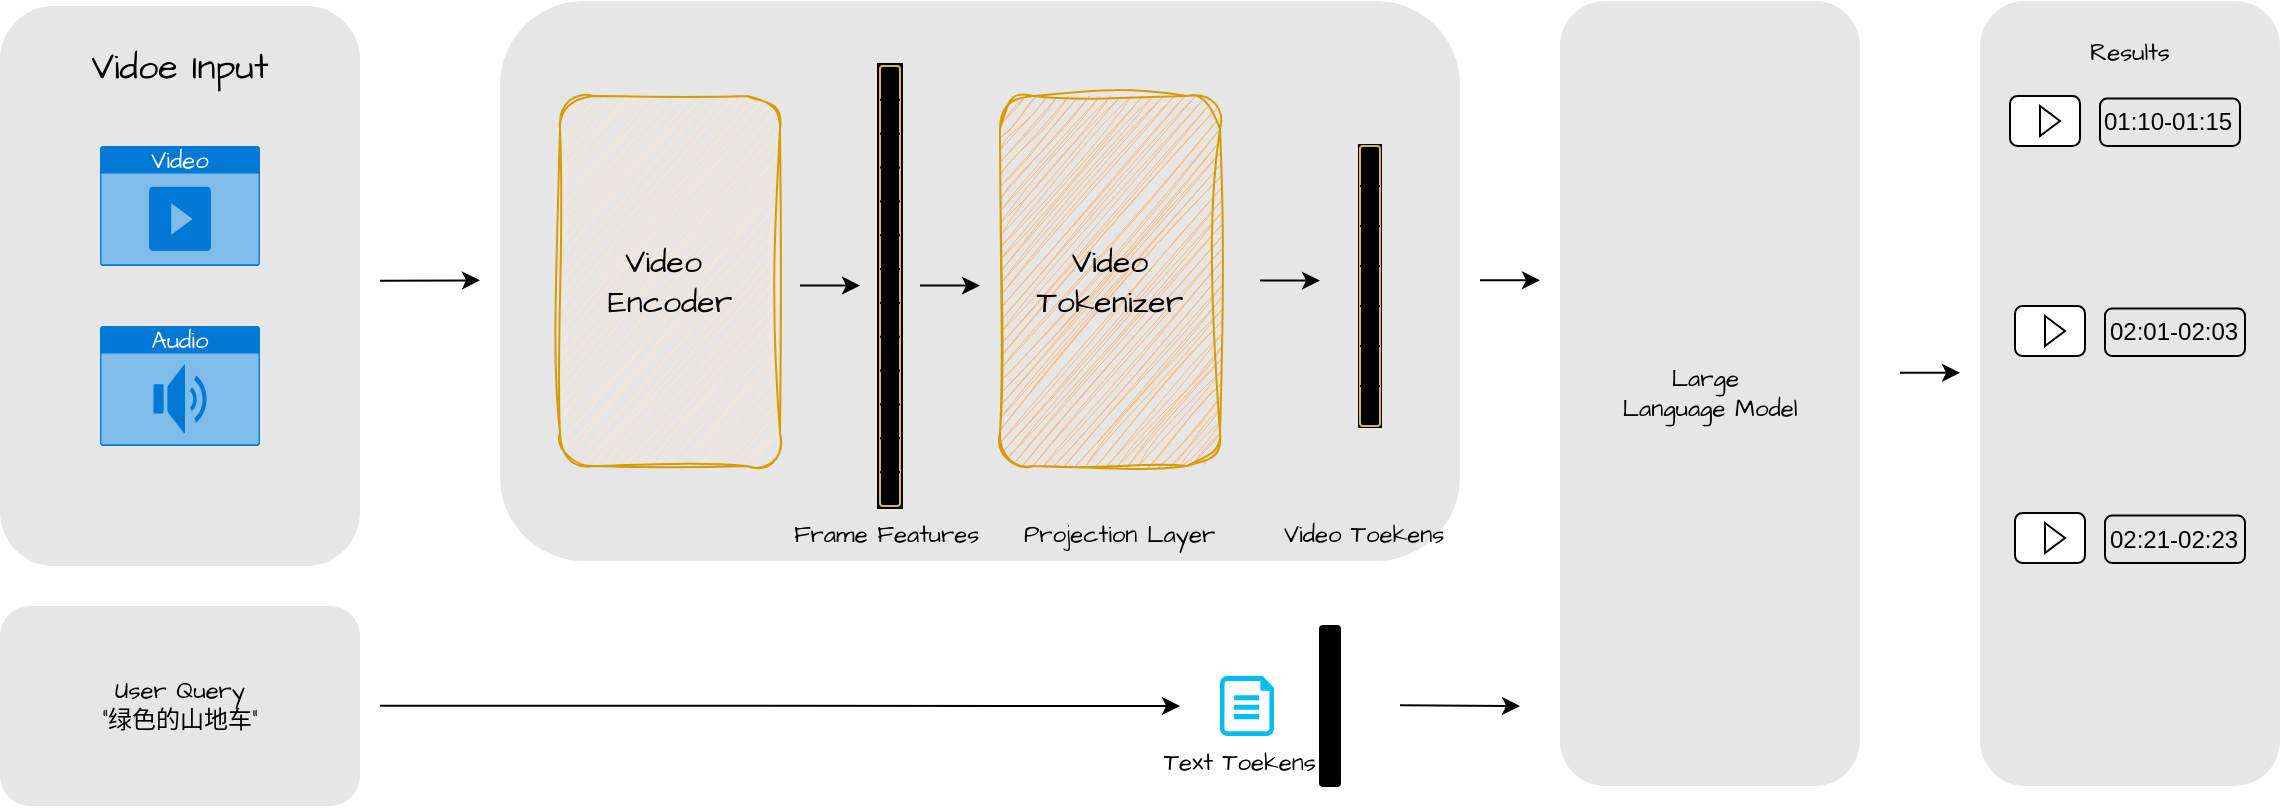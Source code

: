 <mxfile version="27.0.9">
  <diagram name="Page-1" id="cIRiGMKgzlBWSNwm_sFe">
    <mxGraphModel dx="1377" dy="767" grid="1" gridSize="10" guides="1" tooltips="1" connect="1" arrows="1" fold="1" page="1" pageScale="1" pageWidth="850" pageHeight="1100" math="0" shadow="0">
      <root>
        <mxCell id="0" />
        <mxCell id="1" parent="0" />
        <mxCell id="SE1tes2HbzKyxx8Ehh8K-1" value="" style="rounded=1;whiteSpace=wrap;html=1;hachureGap=4;fontFamily=Architects Daughter;fontSource=https%3A%2F%2Ffonts.googleapis.com%2Fcss%3Ffamily%3DArchitects%2BDaughter;fillColor=#E6E6E6;strokeColor=none;" vertex="1" parent="1">
          <mxGeometry x="40" y="370" width="180" height="280" as="geometry" />
        </mxCell>
        <mxCell id="SE1tes2HbzKyxx8Ehh8K-10" value="Video" style="html=1;whiteSpace=wrap;strokeColor=none;fillColor=#0079D6;labelPosition=center;verticalLabelPosition=middle;verticalAlign=top;align=center;fontSize=12;outlineConnect=0;spacingTop=-6;fontColor=#FFFFFF;sketch=0;shape=mxgraph.sitemap.video;hachureGap=4;jiggle=2;curveFitting=1;fontFamily=Architects Daughter;fontSource=https%3A%2F%2Ffonts.googleapis.com%2Fcss%3Ffamily%3DArchitects%2BDaughter;" vertex="1" parent="1">
          <mxGeometry x="90" y="440" width="80" height="60" as="geometry" />
        </mxCell>
        <mxCell id="SE1tes2HbzKyxx8Ehh8K-12" value="Audio" style="html=1;whiteSpace=wrap;strokeColor=none;fillColor=#0079D6;labelPosition=center;verticalLabelPosition=middle;verticalAlign=top;align=center;fontSize=12;outlineConnect=0;spacingTop=-6;fontColor=#FFFFFF;sketch=0;shape=mxgraph.sitemap.audio;hachureGap=4;jiggle=2;curveFitting=1;fontFamily=Architects Daughter;fontSource=https%3A%2F%2Ffonts.googleapis.com%2Fcss%3Ffamily%3DArchitects%2BDaughter;" vertex="1" parent="1">
          <mxGeometry x="90" y="530" width="80" height="60" as="geometry" />
        </mxCell>
        <mxCell id="SE1tes2HbzKyxx8Ehh8K-13" value="&lt;font style=&quot;font-size: 18px;&quot;&gt;Vidoe Input&lt;/font&gt;" style="rounded=0;whiteSpace=wrap;html=1;sketch=1;hachureGap=4;jiggle=2;curveFitting=1;fontFamily=Architects Daughter;fontSource=https%3A%2F%2Ffonts.googleapis.com%2Fcss%3Ffamily%3DArchitects%2BDaughter;fillColor=none;strokeColor=none;" vertex="1" parent="1">
          <mxGeometry x="70" y="370" width="120" height="60" as="geometry" />
        </mxCell>
        <mxCell id="SE1tes2HbzKyxx8Ehh8K-14" value="" style="rounded=1;whiteSpace=wrap;html=1;hachureGap=4;fontFamily=Architects Daughter;fontSource=https%3A%2F%2Ffonts.googleapis.com%2Fcss%3Ffamily%3DArchitects%2BDaughter;fillColor=#E6E6E6;strokeColor=none;" vertex="1" parent="1">
          <mxGeometry x="290" y="367.5" width="480" height="280" as="geometry" />
        </mxCell>
        <mxCell id="SE1tes2HbzKyxx8Ehh8K-15" value="&lt;font style=&quot;font-size: 16px;&quot;&gt;Video&amp;nbsp;&lt;/font&gt;&lt;div&gt;&lt;font style=&quot;font-size: 16px;&quot;&gt;Encoder&lt;/font&gt;&lt;/div&gt;" style="rounded=1;whiteSpace=wrap;html=1;sketch=1;hachureGap=4;jiggle=2;curveFitting=1;fontFamily=Architects Daughter;fontSource=https%3A%2F%2Ffonts.googleapis.com%2Fcss%3Ffamily%3DArchitects%2BDaughter;fillColor=#ffe6cc;strokeColor=#d79b00;" vertex="1" parent="1">
          <mxGeometry x="320" y="415" width="110" height="185" as="geometry" />
        </mxCell>
        <mxCell id="SE1tes2HbzKyxx8Ehh8K-35" value="" style="group;strokeColor=default;strokeWidth=3;" vertex="1" connectable="0" parent="1">
          <mxGeometry x="480" y="400" width="10" height="220" as="geometry" />
        </mxCell>
        <mxCell id="SE1tes2HbzKyxx8Ehh8K-16" value="" style="rounded=1;whiteSpace=wrap;html=1;hachureGap=4;fontFamily=Architects Daughter;fontSource=https%3A%2F%2Ffonts.googleapis.com%2Fcss%3Ffamily%3DArchitects%2BDaughter;fillStyle=solid;fillColor=#fff2cc;strokeColor=#d6b656;gradientColor=light-dark(#FF6666,#EDEDED);gradientDirection=south;shadow=0;" vertex="1" parent="SE1tes2HbzKyxx8Ehh8K-35">
          <mxGeometry width="10" height="220" as="geometry" />
        </mxCell>
        <mxCell id="SE1tes2HbzKyxx8Ehh8K-22" value="" style="endArrow=none;html=1;rounded=0;hachureGap=4;fontFamily=Architects Daughter;fontSource=https%3A%2F%2Ffonts.googleapis.com%2Fcss%3Ffamily%3DArchitects%2BDaughter;strokeWidth=1;endSize=5;startSize=6;" edge="1" parent="SE1tes2HbzKyxx8Ehh8K-35">
          <mxGeometry width="50" height="50" relative="1" as="geometry">
            <mxPoint y="67.692" as="sourcePoint" />
            <mxPoint x="10" y="67.692" as="targetPoint" />
          </mxGeometry>
        </mxCell>
        <mxCell id="SE1tes2HbzKyxx8Ehh8K-24" value="" style="endArrow=none;html=1;rounded=0;hachureGap=4;fontFamily=Architects Daughter;fontSource=https%3A%2F%2Ffonts.googleapis.com%2Fcss%3Ffamily%3DArchitects%2BDaughter;strokeWidth=1;endSize=5;startSize=6;" edge="1" parent="SE1tes2HbzKyxx8Ehh8K-35">
          <mxGeometry width="50" height="50" relative="1" as="geometry">
            <mxPoint y="50.769" as="sourcePoint" />
            <mxPoint x="10" y="50.769" as="targetPoint" />
          </mxGeometry>
        </mxCell>
        <mxCell id="SE1tes2HbzKyxx8Ehh8K-25" value="" style="endArrow=none;html=1;rounded=0;hachureGap=4;fontFamily=Architects Daughter;fontSource=https%3A%2F%2Ffonts.googleapis.com%2Fcss%3Ffamily%3DArchitects%2BDaughter;strokeWidth=1;endSize=5;startSize=6;" edge="1" parent="SE1tes2HbzKyxx8Ehh8K-35">
          <mxGeometry width="50" height="50" relative="1" as="geometry">
            <mxPoint y="33.846" as="sourcePoint" />
            <mxPoint x="10" y="33.846" as="targetPoint" />
          </mxGeometry>
        </mxCell>
        <mxCell id="SE1tes2HbzKyxx8Ehh8K-26" value="" style="endArrow=none;html=1;rounded=0;hachureGap=4;fontFamily=Architects Daughter;fontSource=https%3A%2F%2Ffonts.googleapis.com%2Fcss%3Ffamily%3DArchitects%2BDaughter;strokeWidth=1;endSize=5;startSize=6;" edge="1" parent="SE1tes2HbzKyxx8Ehh8K-35">
          <mxGeometry width="50" height="50" relative="1" as="geometry">
            <mxPoint y="16.923" as="sourcePoint" />
            <mxPoint x="10" y="16.923" as="targetPoint" />
          </mxGeometry>
        </mxCell>
        <mxCell id="SE1tes2HbzKyxx8Ehh8K-27" value="" style="endArrow=none;html=1;rounded=0;hachureGap=4;fontFamily=Architects Daughter;fontSource=https%3A%2F%2Ffonts.googleapis.com%2Fcss%3Ffamily%3DArchitects%2BDaughter;strokeWidth=1;endSize=5;startSize=6;" edge="1" parent="SE1tes2HbzKyxx8Ehh8K-35">
          <mxGeometry width="50" height="50" relative="1" as="geometry">
            <mxPoint y="135.385" as="sourcePoint" />
            <mxPoint x="10" y="135.385" as="targetPoint" />
          </mxGeometry>
        </mxCell>
        <mxCell id="SE1tes2HbzKyxx8Ehh8K-28" value="" style="endArrow=none;html=1;rounded=0;hachureGap=4;fontFamily=Architects Daughter;fontSource=https%3A%2F%2Ffonts.googleapis.com%2Fcss%3Ffamily%3DArchitects%2BDaughter;strokeWidth=1;endSize=5;startSize=6;" edge="1" parent="SE1tes2HbzKyxx8Ehh8K-35">
          <mxGeometry width="50" height="50" relative="1" as="geometry">
            <mxPoint y="118.462" as="sourcePoint" />
            <mxPoint x="10" y="118.462" as="targetPoint" />
          </mxGeometry>
        </mxCell>
        <mxCell id="SE1tes2HbzKyxx8Ehh8K-29" value="" style="endArrow=none;html=1;rounded=0;hachureGap=4;fontFamily=Architects Daughter;fontSource=https%3A%2F%2Ffonts.googleapis.com%2Fcss%3Ffamily%3DArchitects%2BDaughter;strokeWidth=1;endSize=5;startSize=6;" edge="1" parent="SE1tes2HbzKyxx8Ehh8K-35">
          <mxGeometry width="50" height="50" relative="1" as="geometry">
            <mxPoint y="101.538" as="sourcePoint" />
            <mxPoint x="10" y="101.538" as="targetPoint" />
          </mxGeometry>
        </mxCell>
        <mxCell id="SE1tes2HbzKyxx8Ehh8K-30" value="" style="endArrow=none;html=1;rounded=0;hachureGap=4;fontFamily=Architects Daughter;fontSource=https%3A%2F%2Ffonts.googleapis.com%2Fcss%3Ffamily%3DArchitects%2BDaughter;strokeWidth=1;endSize=5;startSize=6;" edge="1" parent="SE1tes2HbzKyxx8Ehh8K-35">
          <mxGeometry width="50" height="50" relative="1" as="geometry">
            <mxPoint y="84.615" as="sourcePoint" />
            <mxPoint x="10" y="84.615" as="targetPoint" />
          </mxGeometry>
        </mxCell>
        <mxCell id="SE1tes2HbzKyxx8Ehh8K-31" value="" style="endArrow=none;html=1;rounded=0;hachureGap=4;fontFamily=Architects Daughter;fontSource=https%3A%2F%2Ffonts.googleapis.com%2Fcss%3Ffamily%3DArchitects%2BDaughter;strokeWidth=1;endSize=5;startSize=6;" edge="1" parent="SE1tes2HbzKyxx8Ehh8K-35">
          <mxGeometry width="50" height="50" relative="1" as="geometry">
            <mxPoint y="203.077" as="sourcePoint" />
            <mxPoint x="10" y="203.077" as="targetPoint" />
          </mxGeometry>
        </mxCell>
        <mxCell id="SE1tes2HbzKyxx8Ehh8K-32" value="" style="endArrow=none;html=1;rounded=0;hachureGap=4;fontFamily=Architects Daughter;fontSource=https%3A%2F%2Ffonts.googleapis.com%2Fcss%3Ffamily%3DArchitects%2BDaughter;strokeWidth=1;endSize=5;startSize=6;" edge="1" parent="SE1tes2HbzKyxx8Ehh8K-35">
          <mxGeometry width="50" height="50" relative="1" as="geometry">
            <mxPoint y="186.154" as="sourcePoint" />
            <mxPoint x="10" y="186.154" as="targetPoint" />
          </mxGeometry>
        </mxCell>
        <mxCell id="SE1tes2HbzKyxx8Ehh8K-33" value="" style="endArrow=none;html=1;rounded=0;hachureGap=4;fontFamily=Architects Daughter;fontSource=https%3A%2F%2Ffonts.googleapis.com%2Fcss%3Ffamily%3DArchitects%2BDaughter;strokeWidth=1;endSize=5;startSize=6;" edge="1" parent="SE1tes2HbzKyxx8Ehh8K-35">
          <mxGeometry width="50" height="50" relative="1" as="geometry">
            <mxPoint y="169.231" as="sourcePoint" />
            <mxPoint x="10" y="169.231" as="targetPoint" />
          </mxGeometry>
        </mxCell>
        <mxCell id="SE1tes2HbzKyxx8Ehh8K-34" value="" style="endArrow=none;html=1;rounded=0;hachureGap=4;fontFamily=Architects Daughter;fontSource=https%3A%2F%2Ffonts.googleapis.com%2Fcss%3Ffamily%3DArchitects%2BDaughter;strokeWidth=1;endSize=5;startSize=6;" edge="1" parent="SE1tes2HbzKyxx8Ehh8K-35">
          <mxGeometry width="50" height="50" relative="1" as="geometry">
            <mxPoint y="152.308" as="sourcePoint" />
            <mxPoint x="10" y="152.308" as="targetPoint" />
          </mxGeometry>
        </mxCell>
        <mxCell id="SE1tes2HbzKyxx8Ehh8K-39" value="" style="endArrow=classic;html=1;rounded=0;hachureGap=4;fontFamily=Architects Daughter;fontSource=https%3A%2F%2Ffonts.googleapis.com%2Fcss%3Ffamily%3DArchitects%2BDaughter;" edge="1" parent="1">
          <mxGeometry width="50" height="50" relative="1" as="geometry">
            <mxPoint x="230" y="507.35" as="sourcePoint" />
            <mxPoint x="280" y="507.18" as="targetPoint" />
          </mxGeometry>
        </mxCell>
        <mxCell id="SE1tes2HbzKyxx8Ehh8K-41" value="&lt;font style=&quot;font-size: 16px;&quot;&gt;Video&lt;/font&gt;&lt;div&gt;&lt;font style=&quot;font-size: 16px;&quot;&gt;Tokenizer&lt;/font&gt;&lt;/div&gt;" style="rounded=1;whiteSpace=wrap;html=1;sketch=1;hachureGap=4;jiggle=2;curveFitting=1;fontFamily=Architects Daughter;fontSource=https%3A%2F%2Ffonts.googleapis.com%2Fcss%3Ffamily%3DArchitects%2BDaughter;fillColor=#FFB570;strokeColor=#d79b00;" vertex="1" parent="1">
          <mxGeometry x="540" y="415" width="110" height="185" as="geometry" />
        </mxCell>
        <mxCell id="SE1tes2HbzKyxx8Ehh8K-42" value="" style="endArrow=classic;html=1;rounded=0;hachureGap=4;fontFamily=Architects Daughter;fontSource=https%3A%2F%2Ffonts.googleapis.com%2Fcss%3Ffamily%3DArchitects%2BDaughter;" edge="1" parent="1">
          <mxGeometry width="50" height="50" relative="1" as="geometry">
            <mxPoint x="500" y="509.81" as="sourcePoint" />
            <mxPoint x="530" y="509.81" as="targetPoint" />
          </mxGeometry>
        </mxCell>
        <mxCell id="SE1tes2HbzKyxx8Ehh8K-43" value="Projection Layer" style="text;whiteSpace=wrap;html=1;fontFamily=Architects Daughter;fontSource=https%3A%2F%2Ffonts.googleapis.com%2Fcss%3Ffamily%3DArchitects%2BDaughter;" vertex="1" parent="1">
          <mxGeometry x="550" y="621" width="100" height="30" as="geometry" />
        </mxCell>
        <mxCell id="SE1tes2HbzKyxx8Ehh8K-58" value="" style="endArrow=classic;html=1;rounded=0;hachureGap=4;fontFamily=Architects Daughter;fontSource=https%3A%2F%2Ffonts.googleapis.com%2Fcss%3Ffamily%3DArchitects%2BDaughter;" edge="1" parent="1">
          <mxGeometry width="50" height="50" relative="1" as="geometry">
            <mxPoint x="670" y="507.31" as="sourcePoint" />
            <mxPoint x="700" y="507.31" as="targetPoint" />
          </mxGeometry>
        </mxCell>
        <mxCell id="SE1tes2HbzKyxx8Ehh8K-61" value="" style="group;strokeColor=default;strokeWidth=2;fillColor=none;" vertex="1" connectable="0" parent="1">
          <mxGeometry x="720" y="440" width="10" height="140" as="geometry" />
        </mxCell>
        <mxCell id="SE1tes2HbzKyxx8Ehh8K-45" value="" style="rounded=1;whiteSpace=wrap;html=1;hachureGap=4;fontFamily=Architects Daughter;fontSource=https%3A%2F%2Ffonts.googleapis.com%2Fcss%3Ffamily%3DArchitects%2BDaughter;fillStyle=solid;fillColor=#fff2cc;strokeColor=#d6b656;gradientColor=light-dark(#FF6666,#EDEDED);gradientDirection=south;shadow=0;" vertex="1" parent="SE1tes2HbzKyxx8Ehh8K-61">
          <mxGeometry width="10" height="140" as="geometry" />
        </mxCell>
        <mxCell id="SE1tes2HbzKyxx8Ehh8K-46" value="" style="endArrow=none;html=1;rounded=0;hachureGap=4;fontFamily=Architects Daughter;fontSource=https%3A%2F%2Ffonts.googleapis.com%2Fcss%3Ffamily%3DArchitects%2BDaughter;strokeWidth=1;endSize=5;startSize=6;" edge="1" parent="SE1tes2HbzKyxx8Ehh8K-61">
          <mxGeometry width="50" height="50" relative="1" as="geometry">
            <mxPoint y="20" as="sourcePoint" />
            <mxPoint x="10" y="20" as="targetPoint" />
          </mxGeometry>
        </mxCell>
        <mxCell id="SE1tes2HbzKyxx8Ehh8K-50" value="" style="endArrow=none;html=1;rounded=0;hachureGap=4;fontFamily=Architects Daughter;fontSource=https%3A%2F%2Ffonts.googleapis.com%2Fcss%3Ffamily%3DArchitects%2BDaughter;strokeWidth=1;endSize=5;startSize=6;" edge="1" parent="SE1tes2HbzKyxx8Ehh8K-61">
          <mxGeometry width="50" height="50" relative="1" as="geometry">
            <mxPoint y="100" as="sourcePoint" />
            <mxPoint x="10" y="100" as="targetPoint" />
          </mxGeometry>
        </mxCell>
        <mxCell id="SE1tes2HbzKyxx8Ehh8K-51" value="" style="endArrow=none;html=1;rounded=0;hachureGap=4;fontFamily=Architects Daughter;fontSource=https%3A%2F%2Ffonts.googleapis.com%2Fcss%3Ffamily%3DArchitects%2BDaughter;strokeWidth=1;endSize=5;startSize=6;" edge="1" parent="SE1tes2HbzKyxx8Ehh8K-61">
          <mxGeometry width="50" height="50" relative="1" as="geometry">
            <mxPoint y="80" as="sourcePoint" />
            <mxPoint x="10" y="80" as="targetPoint" />
          </mxGeometry>
        </mxCell>
        <mxCell id="SE1tes2HbzKyxx8Ehh8K-52" value="" style="endArrow=none;html=1;rounded=0;hachureGap=4;fontFamily=Architects Daughter;fontSource=https%3A%2F%2Ffonts.googleapis.com%2Fcss%3Ffamily%3DArchitects%2BDaughter;strokeWidth=1;endSize=5;startSize=6;" edge="1" parent="SE1tes2HbzKyxx8Ehh8K-61">
          <mxGeometry width="50" height="50" relative="1" as="geometry">
            <mxPoint y="60" as="sourcePoint" />
            <mxPoint x="10" y="60" as="targetPoint" />
          </mxGeometry>
        </mxCell>
        <mxCell id="SE1tes2HbzKyxx8Ehh8K-53" value="" style="endArrow=none;html=1;rounded=0;hachureGap=4;fontFamily=Architects Daughter;fontSource=https%3A%2F%2Ffonts.googleapis.com%2Fcss%3Ffamily%3DArchitects%2BDaughter;strokeWidth=1;endSize=5;startSize=6;" edge="1" parent="SE1tes2HbzKyxx8Ehh8K-61">
          <mxGeometry width="50" height="50" relative="1" as="geometry">
            <mxPoint y="40" as="sourcePoint" />
            <mxPoint x="10" y="40" as="targetPoint" />
          </mxGeometry>
        </mxCell>
        <mxCell id="SE1tes2HbzKyxx8Ehh8K-57" value="" style="endArrow=none;html=1;rounded=0;hachureGap=4;fontFamily=Architects Daughter;fontSource=https%3A%2F%2Ffonts.googleapis.com%2Fcss%3Ffamily%3DArchitects%2BDaughter;strokeWidth=1;endSize=5;startSize=6;" edge="1" parent="SE1tes2HbzKyxx8Ehh8K-61">
          <mxGeometry width="50" height="50" relative="1" as="geometry">
            <mxPoint y="120" as="sourcePoint" />
            <mxPoint x="10" y="120" as="targetPoint" />
          </mxGeometry>
        </mxCell>
        <mxCell id="SE1tes2HbzKyxx8Ehh8K-40" value="" style="endArrow=classic;html=1;rounded=0;hachureGap=4;fontFamily=Architects Daughter;fontSource=https%3A%2F%2Ffonts.googleapis.com%2Fcss%3Ffamily%3DArchitects%2BDaughter;" edge="1" parent="1">
          <mxGeometry width="50" height="50" relative="1" as="geometry">
            <mxPoint x="440" y="509.807" as="sourcePoint" />
            <mxPoint x="470" y="509.807" as="targetPoint" />
          </mxGeometry>
        </mxCell>
        <mxCell id="SE1tes2HbzKyxx8Ehh8K-62" value="Video Toekens" style="text;whiteSpace=wrap;html=1;fontFamily=Architects Daughter;fontSource=https%3A%2F%2Ffonts.googleapis.com%2Fcss%3Ffamily%3DArchitects%2BDaughter;" vertex="1" parent="1">
          <mxGeometry x="680" y="621" width="100" height="30" as="geometry" />
        </mxCell>
        <mxCell id="SE1tes2HbzKyxx8Ehh8K-63" value="Frame Features" style="text;whiteSpace=wrap;html=1;fontFamily=Architects Daughter;fontSource=https%3A%2F%2Ffonts.googleapis.com%2Fcss%3Ffamily%3DArchitects%2BDaughter;" vertex="1" parent="1">
          <mxGeometry x="435" y="621" width="100" height="30" as="geometry" />
        </mxCell>
        <mxCell id="SE1tes2HbzKyxx8Ehh8K-64" value="Large&amp;nbsp;&lt;div&gt;Language Model&lt;/div&gt;" style="rounded=1;whiteSpace=wrap;html=1;hachureGap=4;fontFamily=Architects Daughter;fontSource=https%3A%2F%2Ffonts.googleapis.com%2Fcss%3Ffamily%3DArchitects%2BDaughter;fillColor=#E6E6E6;strokeColor=none;" vertex="1" parent="1">
          <mxGeometry x="820" y="367.5" width="150" height="392.5" as="geometry" />
        </mxCell>
        <mxCell id="SE1tes2HbzKyxx8Ehh8K-66" value="" style="rounded=1;whiteSpace=wrap;html=1;hachureGap=4;fontFamily=Architects Daughter;fontSource=https%3A%2F%2Ffonts.googleapis.com%2Fcss%3Ffamily%3DArchitects%2BDaughter;fillColor=#E6E6E6;strokeColor=none;" vertex="1" parent="1">
          <mxGeometry x="1030" y="367.5" width="150" height="392.5" as="geometry" />
        </mxCell>
        <mxCell id="SE1tes2HbzKyxx8Ehh8K-67" value="" style="endArrow=classic;html=1;rounded=0;hachureGap=4;fontFamily=Architects Daughter;fontSource=https%3A%2F%2Ffonts.googleapis.com%2Fcss%3Ffamily%3DArchitects%2BDaughter;" edge="1" parent="1">
          <mxGeometry width="50" height="50" relative="1" as="geometry">
            <mxPoint x="990" y="553.43" as="sourcePoint" />
            <mxPoint x="1020" y="553.43" as="targetPoint" />
          </mxGeometry>
        </mxCell>
        <mxCell id="SE1tes2HbzKyxx8Ehh8K-68" value="" style="endArrow=classic;html=1;rounded=0;hachureGap=4;fontFamily=Architects Daughter;fontSource=https%3A%2F%2Ffonts.googleapis.com%2Fcss%3Ffamily%3DArchitects%2BDaughter;" edge="1" parent="1">
          <mxGeometry width="50" height="50" relative="1" as="geometry">
            <mxPoint x="780" y="507.18" as="sourcePoint" />
            <mxPoint x="810" y="507.18" as="targetPoint" />
          </mxGeometry>
        </mxCell>
        <mxCell id="SE1tes2HbzKyxx8Ehh8K-77" value="User Query&lt;div&gt;”绿色的山地车“&lt;/div&gt;" style="rounded=1;whiteSpace=wrap;html=1;hachureGap=4;fontFamily=Architects Daughter;fontSource=https%3A%2F%2Ffonts.googleapis.com%2Fcss%3Ffamily%3DArchitects%2BDaughter;fillColor=#E6E6E6;strokeColor=none;" vertex="1" parent="1">
          <mxGeometry x="40" y="670" width="180" height="100" as="geometry" />
        </mxCell>
        <mxCell id="SE1tes2HbzKyxx8Ehh8K-78" value="" style="endArrow=classic;html=1;rounded=0;hachureGap=4;fontFamily=Architects Daughter;fontSource=https%3A%2F%2Ffonts.googleapis.com%2Fcss%3Ffamily%3DArchitects%2BDaughter;" edge="1" parent="1">
          <mxGeometry width="50" height="50" relative="1" as="geometry">
            <mxPoint x="230" y="719.84" as="sourcePoint" />
            <mxPoint x="630" y="720" as="targetPoint" />
          </mxGeometry>
        </mxCell>
        <mxCell id="SE1tes2HbzKyxx8Ehh8K-81" value="" style="verticalLabelPosition=bottom;html=1;verticalAlign=top;align=center;strokeColor=none;fillColor=#00BEF2;shape=mxgraph.azure.cloud_services_configuration_file;pointerEvents=1;hachureGap=4;fontFamily=Architects Daughter;fontSource=https%3A%2F%2Ffonts.googleapis.com%2Fcss%3Ffamily%3DArchitects%2BDaughter;" vertex="1" parent="1">
          <mxGeometry x="650" y="705" width="27" height="30" as="geometry" />
        </mxCell>
        <mxCell id="SE1tes2HbzKyxx8Ehh8K-82" value="Text Toekens" style="text;whiteSpace=wrap;html=1;fontFamily=Architects Daughter;fontSource=https%3A%2F%2Ffonts.googleapis.com%2Fcss%3Ffamily%3DArchitects%2BDaughter;" vertex="1" parent="1">
          <mxGeometry x="620" y="735" width="100" height="30" as="geometry" />
        </mxCell>
        <mxCell id="SE1tes2HbzKyxx8Ehh8K-83" value="" style="group" vertex="1" connectable="0" parent="1">
          <mxGeometry x="700" y="680" width="10" height="80" as="geometry" />
        </mxCell>
        <mxCell id="SE1tes2HbzKyxx8Ehh8K-70" value="" style="rounded=1;whiteSpace=wrap;html=1;hachureGap=4;fontFamily=Architects Daughter;fontSource=https%3A%2F%2Ffonts.googleapis.com%2Fcss%3Ffamily%3DArchitects%2BDaughter;fillStyle=solid;fillColor=#B9E0A5;strokeColor=#000000;gradientColor=light-dark(#FF6666,#EDEDED);gradientDirection=south;shadow=0;strokeWidth=1;" vertex="1" parent="SE1tes2HbzKyxx8Ehh8K-83">
          <mxGeometry width="10" height="80" as="geometry" />
        </mxCell>
        <mxCell id="SE1tes2HbzKyxx8Ehh8K-72" value="" style="endArrow=none;html=1;rounded=0;hachureGap=4;fontFamily=Architects Daughter;fontSource=https%3A%2F%2Ffonts.googleapis.com%2Fcss%3Ffamily%3DArchitects%2BDaughter;strokeWidth=1;endSize=5;startSize=6;" edge="1" parent="SE1tes2HbzKyxx8Ehh8K-83">
          <mxGeometry width="50" height="50" relative="1" as="geometry">
            <mxPoint y="60" as="sourcePoint" />
            <mxPoint x="10" y="60" as="targetPoint" />
          </mxGeometry>
        </mxCell>
        <mxCell id="SE1tes2HbzKyxx8Ehh8K-73" value="" style="endArrow=none;html=1;rounded=0;hachureGap=4;fontFamily=Architects Daughter;fontSource=https%3A%2F%2Ffonts.googleapis.com%2Fcss%3Ffamily%3DArchitects%2BDaughter;strokeWidth=1;endSize=5;startSize=6;" edge="1" parent="SE1tes2HbzKyxx8Ehh8K-83">
          <mxGeometry width="50" height="50" relative="1" as="geometry">
            <mxPoint y="40" as="sourcePoint" />
            <mxPoint x="10" y="40" as="targetPoint" />
          </mxGeometry>
        </mxCell>
        <mxCell id="SE1tes2HbzKyxx8Ehh8K-74" value="" style="endArrow=none;html=1;rounded=0;hachureGap=4;fontFamily=Architects Daughter;fontSource=https%3A%2F%2Ffonts.googleapis.com%2Fcss%3Ffamily%3DArchitects%2BDaughter;strokeWidth=1;endSize=5;startSize=6;" edge="1" parent="SE1tes2HbzKyxx8Ehh8K-83">
          <mxGeometry width="50" height="50" relative="1" as="geometry">
            <mxPoint y="20" as="sourcePoint" />
            <mxPoint x="10" y="20" as="targetPoint" />
          </mxGeometry>
        </mxCell>
        <mxCell id="SE1tes2HbzKyxx8Ehh8K-84" value="" style="endArrow=classic;html=1;rounded=0;hachureGap=4;fontFamily=Architects Daughter;fontSource=https%3A%2F%2Ffonts.googleapis.com%2Fcss%3Ffamily%3DArchitects%2BDaughter;" edge="1" parent="1">
          <mxGeometry width="50" height="50" relative="1" as="geometry">
            <mxPoint x="740" y="719.67" as="sourcePoint" />
            <mxPoint x="800" y="720" as="targetPoint" />
          </mxGeometry>
        </mxCell>
        <mxCell id="SE1tes2HbzKyxx8Ehh8K-87" value="" style="group" vertex="1" connectable="0" parent="1">
          <mxGeometry x="1045" y="415" width="35" height="25" as="geometry" />
        </mxCell>
        <mxCell id="SE1tes2HbzKyxx8Ehh8K-85" value="" style="rounded=1;whiteSpace=wrap;html=1;hachureGap=4;fontFamily=Architects Daughter;fontSource=https%3A%2F%2Ffonts.googleapis.com%2Fcss%3Ffamily%3DArchitects%2BDaughter;" vertex="1" parent="SE1tes2HbzKyxx8Ehh8K-87">
          <mxGeometry width="35" height="25" as="geometry" />
        </mxCell>
        <mxCell id="SE1tes2HbzKyxx8Ehh8K-86" value="" style="triangle;whiteSpace=wrap;html=1;hachureGap=4;fontFamily=Architects Daughter;fontSource=https%3A%2F%2Ffonts.googleapis.com%2Fcss%3Ffamily%3DArchitects%2BDaughter;" vertex="1" parent="SE1tes2HbzKyxx8Ehh8K-87">
          <mxGeometry x="15" y="5" width="10" height="15" as="geometry" />
        </mxCell>
        <mxCell id="SE1tes2HbzKyxx8Ehh8K-88" value="Results" style="text;whiteSpace=wrap;html=1;fontFamily=Architects Daughter;fontSource=https%3A%2F%2Ffonts.googleapis.com%2Fcss%3Ffamily%3DArchitects%2BDaughter;align=center;" vertex="1" parent="1">
          <mxGeometry x="1055" y="380" width="100" height="30" as="geometry" />
        </mxCell>
        <mxCell id="SE1tes2HbzKyxx8Ehh8K-89" value="&lt;p&gt;&lt;font face=&quot;Helvetica&quot;&gt;01:10-01:15&lt;/font&gt;&lt;/p&gt;" style="text;whiteSpace=wrap;html=1;fontFamily=Architects Daughter;fontSource=https%3A%2F%2Ffonts.googleapis.com%2Fcss%3Ffamily%3DArchitects%2BDaughter;verticalAlign=middle;strokeColor=default;rounded=1;" vertex="1" parent="1">
          <mxGeometry x="1090" y="416.25" width="70" height="23.75" as="geometry" />
        </mxCell>
        <mxCell id="SE1tes2HbzKyxx8Ehh8K-90" value="" style="group" vertex="1" connectable="0" parent="1">
          <mxGeometry x="1047.5" y="520" width="35" height="25" as="geometry" />
        </mxCell>
        <mxCell id="SE1tes2HbzKyxx8Ehh8K-91" value="" style="rounded=1;whiteSpace=wrap;html=1;hachureGap=4;fontFamily=Architects Daughter;fontSource=https%3A%2F%2Ffonts.googleapis.com%2Fcss%3Ffamily%3DArchitects%2BDaughter;" vertex="1" parent="SE1tes2HbzKyxx8Ehh8K-90">
          <mxGeometry width="35" height="25" as="geometry" />
        </mxCell>
        <mxCell id="SE1tes2HbzKyxx8Ehh8K-92" value="" style="triangle;whiteSpace=wrap;html=1;hachureGap=4;fontFamily=Architects Daughter;fontSource=https%3A%2F%2Ffonts.googleapis.com%2Fcss%3Ffamily%3DArchitects%2BDaughter;" vertex="1" parent="SE1tes2HbzKyxx8Ehh8K-90">
          <mxGeometry x="15" y="5" width="10" height="15" as="geometry" />
        </mxCell>
        <mxCell id="SE1tes2HbzKyxx8Ehh8K-93" value="&lt;p&gt;&lt;font face=&quot;Helvetica&quot;&gt;02:01-02:03&lt;/font&gt;&lt;/p&gt;" style="text;whiteSpace=wrap;html=1;fontFamily=Architects Daughter;fontSource=https%3A%2F%2Ffonts.googleapis.com%2Fcss%3Ffamily%3DArchitects%2BDaughter;verticalAlign=middle;strokeColor=default;rounded=1;" vertex="1" parent="1">
          <mxGeometry x="1092.5" y="521.25" width="70" height="23.75" as="geometry" />
        </mxCell>
        <mxCell id="SE1tes2HbzKyxx8Ehh8K-95" value="" style="group" vertex="1" connectable="0" parent="1">
          <mxGeometry x="1047.5" y="623.5" width="35" height="25" as="geometry" />
        </mxCell>
        <mxCell id="SE1tes2HbzKyxx8Ehh8K-96" value="" style="rounded=1;whiteSpace=wrap;html=1;hachureGap=4;fontFamily=Architects Daughter;fontSource=https%3A%2F%2Ffonts.googleapis.com%2Fcss%3Ffamily%3DArchitects%2BDaughter;" vertex="1" parent="SE1tes2HbzKyxx8Ehh8K-95">
          <mxGeometry width="35" height="25" as="geometry" />
        </mxCell>
        <mxCell id="SE1tes2HbzKyxx8Ehh8K-97" value="" style="triangle;whiteSpace=wrap;html=1;hachureGap=4;fontFamily=Architects Daughter;fontSource=https%3A%2F%2Ffonts.googleapis.com%2Fcss%3Ffamily%3DArchitects%2BDaughter;" vertex="1" parent="SE1tes2HbzKyxx8Ehh8K-95">
          <mxGeometry x="15" y="5" width="10" height="15" as="geometry" />
        </mxCell>
        <mxCell id="SE1tes2HbzKyxx8Ehh8K-98" value="&lt;p&gt;&lt;font face=&quot;Helvetica&quot;&gt;02:21-02:23&lt;/font&gt;&lt;/p&gt;" style="text;whiteSpace=wrap;html=1;fontFamily=Architects Daughter;fontSource=https%3A%2F%2Ffonts.googleapis.com%2Fcss%3Ffamily%3DArchitects%2BDaughter;verticalAlign=middle;strokeColor=default;rounded=1;" vertex="1" parent="1">
          <mxGeometry x="1092.5" y="624.75" width="70" height="23.75" as="geometry" />
        </mxCell>
      </root>
    </mxGraphModel>
  </diagram>
</mxfile>
